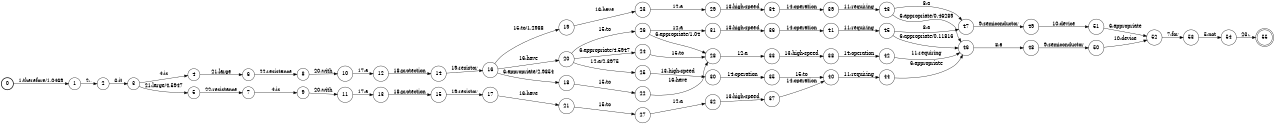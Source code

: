 digraph FST {
rankdir = LR;
size = "8.5,11";
label = "";
center = 1;
orientation = Portrait;
ranksep = "0.4";
nodesep = "0.25";
0 [label = "0", shape = circle, style = bold, fontsize = 14]
	0 -> 1 [label = "1:therefore/1.0469", fontsize = 14];
1 [label = "1", shape = circle, style = solid, fontsize = 14]
	1 -> 2 [label = "2:,", fontsize = 14];
2 [label = "2", shape = circle, style = solid, fontsize = 14]
	2 -> 3 [label = "3:it", fontsize = 14];
3 [label = "3", shape = circle, style = solid, fontsize = 14]
	3 -> 4 [label = "4:is", fontsize = 14];
	3 -> 5 [label = "21:large/4.5947", fontsize = 14];
4 [label = "4", shape = circle, style = solid, fontsize = 14]
	4 -> 6 [label = "21:large", fontsize = 14];
5 [label = "5", shape = circle, style = solid, fontsize = 14]
	5 -> 7 [label = "22:resistance", fontsize = 14];
6 [label = "6", shape = circle, style = solid, fontsize = 14]
	6 -> 8 [label = "22:resistance", fontsize = 14];
7 [label = "7", shape = circle, style = solid, fontsize = 14]
	7 -> 9 [label = "4:is", fontsize = 14];
8 [label = "8", shape = circle, style = solid, fontsize = 14]
	8 -> 10 [label = "20:with", fontsize = 14];
9 [label = "9", shape = circle, style = solid, fontsize = 14]
	9 -> 11 [label = "20:with", fontsize = 14];
10 [label = "10", shape = circle, style = solid, fontsize = 14]
	10 -> 12 [label = "17:a", fontsize = 14];
11 [label = "11", shape = circle, style = solid, fontsize = 14]
	11 -> 13 [label = "17:a", fontsize = 14];
12 [label = "12", shape = circle, style = solid, fontsize = 14]
	12 -> 14 [label = "18:protection", fontsize = 14];
13 [label = "13", shape = circle, style = solid, fontsize = 14]
	13 -> 15 [label = "18:protection", fontsize = 14];
14 [label = "14", shape = circle, style = solid, fontsize = 14]
	14 -> 16 [label = "19:resistor", fontsize = 14];
15 [label = "15", shape = circle, style = solid, fontsize = 14]
	15 -> 17 [label = "19:resistor", fontsize = 14];
16 [label = "16", shape = circle, style = solid, fontsize = 14]
	16 -> 18 [label = "6:appropriate/2.9854", fontsize = 14];
	16 -> 19 [label = "15:to/1.2988", fontsize = 14];
	16 -> 20 [label = "16:have", fontsize = 14];
17 [label = "17", shape = circle, style = solid, fontsize = 14]
	17 -> 21 [label = "16:have", fontsize = 14];
18 [label = "18", shape = circle, style = solid, fontsize = 14]
	18 -> 22 [label = "15:to", fontsize = 14];
19 [label = "19", shape = circle, style = solid, fontsize = 14]
	19 -> 23 [label = "16:have", fontsize = 14];
20 [label = "20", shape = circle, style = solid, fontsize = 14]
	20 -> 24 [label = "6:appropriate/4.5947", fontsize = 14];
	20 -> 26 [label = "15:to", fontsize = 14];
	20 -> 25 [label = "12:a/2.3975", fontsize = 14];
21 [label = "21", shape = circle, style = solid, fontsize = 14]
	21 -> 27 [label = "15:to", fontsize = 14];
22 [label = "22", shape = circle, style = solid, fontsize = 14]
	22 -> 28 [label = "16:have", fontsize = 14];
23 [label = "23", shape = circle, style = solid, fontsize = 14]
	23 -> 29 [label = "12:a", fontsize = 14];
24 [label = "24", shape = circle, style = solid, fontsize = 14]
	24 -> 28 [label = "15:to", fontsize = 14];
25 [label = "25", shape = circle, style = solid, fontsize = 14]
	25 -> 30 [label = "13:high-speed", fontsize = 14];
26 [label = "26", shape = circle, style = solid, fontsize = 14]
	26 -> 28 [label = "6:appropriate/1.04", fontsize = 14];
	26 -> 31 [label = "12:a", fontsize = 14];
27 [label = "27", shape = circle, style = solid, fontsize = 14]
	27 -> 32 [label = "12:a", fontsize = 14];
28 [label = "28", shape = circle, style = solid, fontsize = 14]
	28 -> 33 [label = "12:a", fontsize = 14];
29 [label = "29", shape = circle, style = solid, fontsize = 14]
	29 -> 34 [label = "13:high-speed", fontsize = 14];
30 [label = "30", shape = circle, style = solid, fontsize = 14]
	30 -> 35 [label = "14:operation", fontsize = 14];
31 [label = "31", shape = circle, style = solid, fontsize = 14]
	31 -> 36 [label = "13:high-speed", fontsize = 14];
32 [label = "32", shape = circle, style = solid, fontsize = 14]
	32 -> 37 [label = "13:high-speed", fontsize = 14];
33 [label = "33", shape = circle, style = solid, fontsize = 14]
	33 -> 38 [label = "13:high-speed", fontsize = 14];
34 [label = "34", shape = circle, style = solid, fontsize = 14]
	34 -> 39 [label = "14:operation", fontsize = 14];
35 [label = "35", shape = circle, style = solid, fontsize = 14]
	35 -> 40 [label = "15:to", fontsize = 14];
36 [label = "36", shape = circle, style = solid, fontsize = 14]
	36 -> 41 [label = "14:operation", fontsize = 14];
37 [label = "37", shape = circle, style = solid, fontsize = 14]
	37 -> 40 [label = "14:operation", fontsize = 14];
38 [label = "38", shape = circle, style = solid, fontsize = 14]
	38 -> 42 [label = "14:operation", fontsize = 14];
39 [label = "39", shape = circle, style = solid, fontsize = 14]
	39 -> 43 [label = "11:requiring", fontsize = 14];
40 [label = "40", shape = circle, style = solid, fontsize = 14]
	40 -> 44 [label = "11:requiring", fontsize = 14];
41 [label = "41", shape = circle, style = solid, fontsize = 14]
	41 -> 45 [label = "11:requiring", fontsize = 14];
42 [label = "42", shape = circle, style = solid, fontsize = 14]
	42 -> 46 [label = "11:requiring", fontsize = 14];
43 [label = "43", shape = circle, style = solid, fontsize = 14]
	43 -> 46 [label = "6:appropriate/0.46289", fontsize = 14];
	43 -> 47 [label = "8:a", fontsize = 14];
44 [label = "44", shape = circle, style = solid, fontsize = 14]
	44 -> 46 [label = "6:appropriate", fontsize = 14];
45 [label = "45", shape = circle, style = solid, fontsize = 14]
	45 -> 46 [label = "6:appropriate/0.11816", fontsize = 14];
	45 -> 47 [label = "8:a", fontsize = 14];
46 [label = "46", shape = circle, style = solid, fontsize = 14]
	46 -> 48 [label = "8:a", fontsize = 14];
47 [label = "47", shape = circle, style = solid, fontsize = 14]
	47 -> 49 [label = "9:semiconductor", fontsize = 14];
48 [label = "48", shape = circle, style = solid, fontsize = 14]
	48 -> 50 [label = "9:semiconductor", fontsize = 14];
49 [label = "49", shape = circle, style = solid, fontsize = 14]
	49 -> 51 [label = "10:device", fontsize = 14];
50 [label = "50", shape = circle, style = solid, fontsize = 14]
	50 -> 52 [label = "10:device", fontsize = 14];
51 [label = "51", shape = circle, style = solid, fontsize = 14]
	51 -> 52 [label = "6:appropriate", fontsize = 14];
52 [label = "52", shape = circle, style = solid, fontsize = 14]
	52 -> 53 [label = "7:for", fontsize = 14];
53 [label = "53", shape = circle, style = solid, fontsize = 14]
	53 -> 54 [label = "5:not", fontsize = 14];
54 [label = "54", shape = circle, style = solid, fontsize = 14]
	54 -> 55 [label = "23:.", fontsize = 14];
55 [label = "55", shape = doublecircle, style = solid, fontsize = 14]
}
